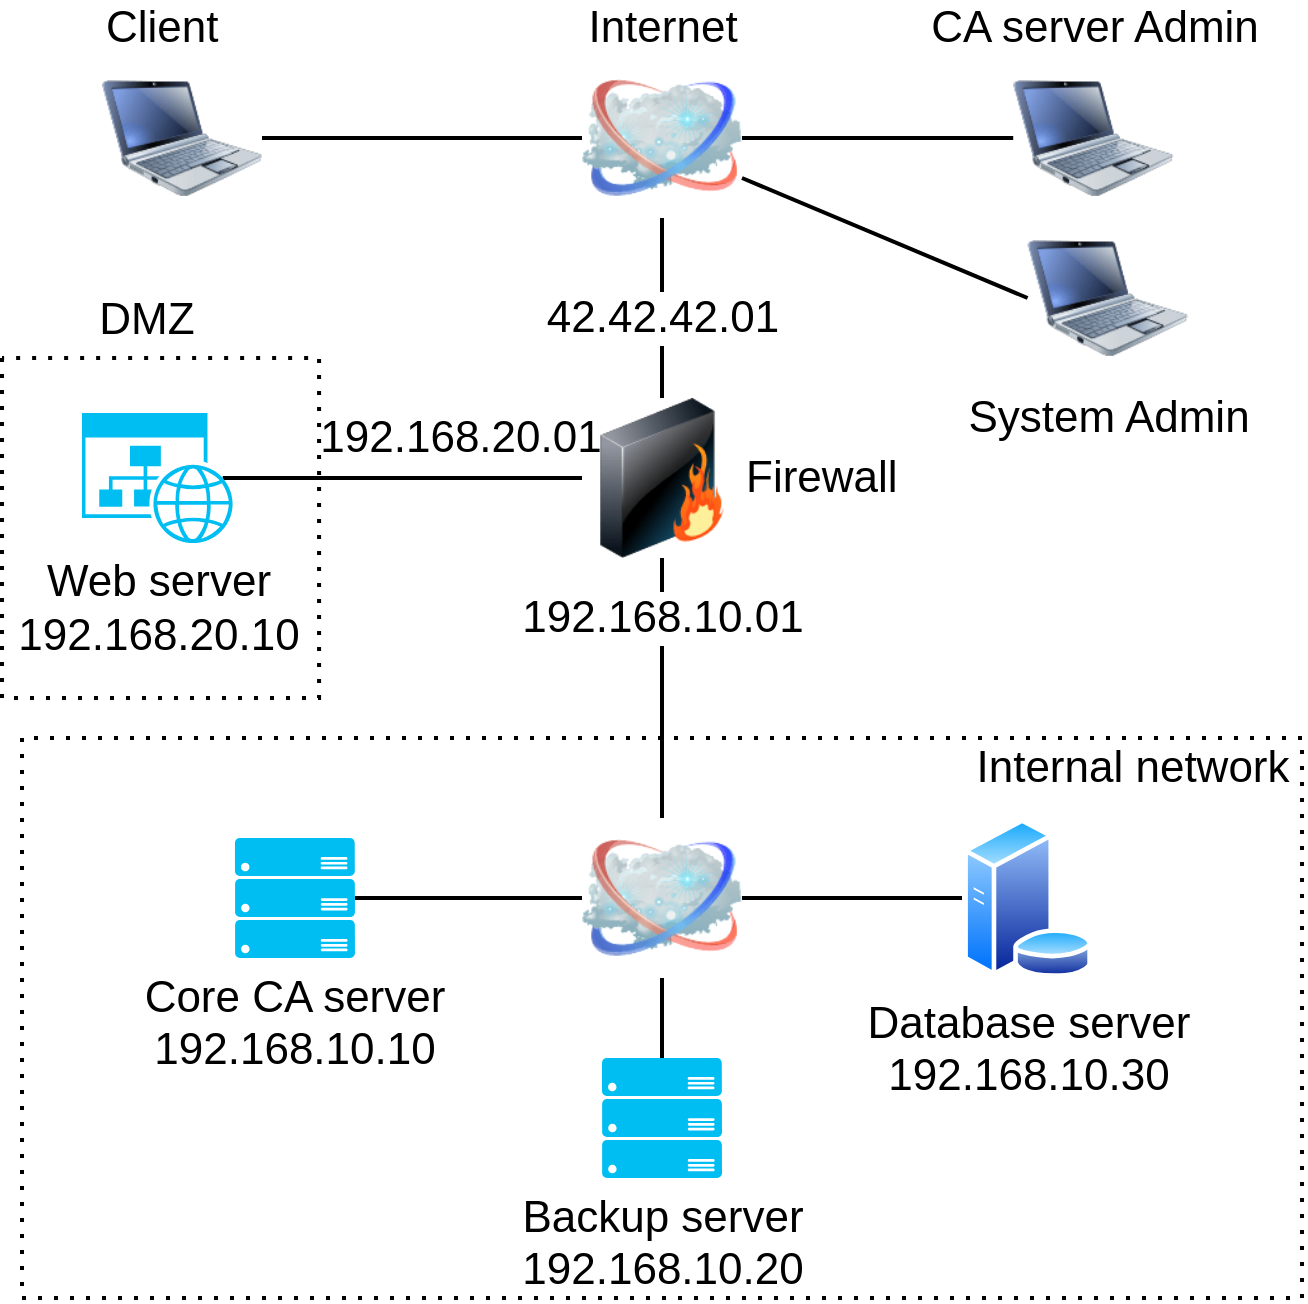 <mxfile version="15.4.3" type="device"><diagram name="Page-1" id="55a83fd1-7818-8e21-69c5-c3457e3827bb"><mxGraphModel dx="1422" dy="911" grid="1" gridSize="10" guides="1" tooltips="1" connect="1" arrows="1" fold="1" page="1" pageScale="1" pageWidth="1100" pageHeight="850" background="none" math="0" shadow="0"><root><mxCell id="0"/><mxCell id="1" parent="0"/><mxCell id="NOLhWIY8n25giz7VQf3V-10" value="" style="edgeStyle=none;rounded=0;orthogonalLoop=1;jettySize=auto;html=1;exitX=0.5;exitY=1;exitDx=0;exitDy=0;entryX=0.5;entryY=0;entryDx=0;entryDy=0;entryPerimeter=0;fontSize=22;endArrow=none;endFill=0;strokeWidth=2;" parent="1" target="NOLhWIY8n25giz7VQf3V-9" edge="1"><mxGeometry x="0.5" relative="1" as="geometry"><mxPoint x="520" y="590.0" as="sourcePoint"/><mxPoint as="offset"/></mxGeometry></mxCell><mxCell id="NOLhWIY8n25giz7VQf3V-11" value="" style="edgeStyle=none;rounded=0;orthogonalLoop=1;jettySize=auto;html=1;exitX=1;exitY=0.5;exitDx=0;exitDy=0;entryX=0;entryY=0.5;entryDx=0;entryDy=0;fontSize=22;endArrow=none;endFill=0;strokeWidth=2;" parent="1" target="NOLhWIY8n25giz7VQf3V-8" edge="1"><mxGeometry x="0.291" y="5" relative="1" as="geometry"><mxPoint x="560" y="550.0" as="sourcePoint"/><mxPoint as="offset"/></mxGeometry></mxCell><mxCell id="NOLhWIY8n25giz7VQf3V-14" value="" style="edgeStyle=none;rounded=0;orthogonalLoop=1;jettySize=auto;html=1;exitX=0;exitY=0.5;exitDx=0;exitDy=0;entryX=1;entryY=0.5;entryDx=0;entryDy=0;entryPerimeter=0;fontSize=22;endArrow=none;endFill=0;strokeWidth=2;" parent="1" target="NOLhWIY8n25giz7VQf3V-13" edge="1"><mxGeometry x="0.214" y="2" relative="1" as="geometry"><mxPoint x="480" y="550.0" as="sourcePoint"/><mxPoint as="offset"/></mxGeometry></mxCell><mxCell id="NOLhWIY8n25giz7VQf3V-19" value="192.168.10.01" style="edgeStyle=none;rounded=0;orthogonalLoop=1;jettySize=auto;html=1;exitX=0.5;exitY=0;exitDx=0;exitDy=0;entryX=0.5;entryY=1;entryDx=0;entryDy=0;fontFamily=Helvetica;fontSize=22;endArrow=none;endFill=0;strokeWidth=2;verticalAlign=middle;" parent="1" target="69ecfefc5c41e42c-3" edge="1" source="NOLhWIY8n25giz7VQf3V-20"><mxGeometry x="0.538" relative="1" as="geometry"><mxPoint x="520" y="490.0" as="sourcePoint"/><mxPoint as="offset"/></mxGeometry></mxCell><mxCell id="NOLhWIY8n25giz7VQf3V-3" style="rounded=0;orthogonalLoop=1;jettySize=auto;html=1;exitX=1;exitY=0.75;exitDx=0;exitDy=0;entryX=0;entryY=0.5;entryDx=0;entryDy=0;fontSize=22;endArrow=none;endFill=0;strokeWidth=2;" parent="1" source="69ecfefc5c41e42c-2" target="NOLhWIY8n25giz7VQf3V-2" edge="1"><mxGeometry relative="1" as="geometry"/></mxCell><mxCell id="ik4qUNYvJlG83BR9xQAL-1" style="rounded=0;orthogonalLoop=1;jettySize=auto;html=1;exitX=0;exitY=0.5;exitDx=0;exitDy=0;entryX=1;entryY=0.5;entryDx=0;entryDy=0;endArrow=none;endFill=0;strokeWidth=2;" edge="1" parent="1" source="69ecfefc5c41e42c-2" target="69ecfefc5c41e42c-9"><mxGeometry relative="1" as="geometry"/></mxCell><mxCell id="69ecfefc5c41e42c-2" value="Internet" style="image;html=1;labelBackgroundColor=#ffffff;image=img/lib/clip_art/networking/Cloud_128x128.png;rounded=1;shadow=0;comic=0;strokeWidth=2;fontSize=22;labelPosition=center;verticalLabelPosition=top;align=center;verticalAlign=bottom;" parent="1" vertex="1"><mxGeometry x="480" y="130" width="80" height="80" as="geometry"/></mxCell><mxCell id="69ecfefc5c41e42c-19" style="edgeStyle=none;rounded=0;html=1;labelBackgroundColor=none;endArrow=none;strokeWidth=2;fontFamily=Verdana;fontSize=22" parent="1" source="69ecfefc5c41e42c-3" target="69ecfefc5c41e42c-2" edge="1"><mxGeometry relative="1" as="geometry"/></mxCell><mxCell id="NOLhWIY8n25giz7VQf3V-24" value="42.42.42.01" style="edgeLabel;html=1;align=center;verticalAlign=middle;resizable=0;points=[];fontSize=22;fontFamily=Helvetica;" parent="69ecfefc5c41e42c-19" vertex="1" connectable="0"><mxGeometry x="-0.264" relative="1" as="geometry"><mxPoint y="-7" as="offset"/></mxGeometry></mxCell><mxCell id="NOLhWIY8n25giz7VQf3V-16" value="192.168.20.01" style="edgeStyle=none;rounded=0;orthogonalLoop=1;jettySize=auto;html=1;exitX=0;exitY=0.5;exitDx=0;exitDy=0;entryX=0.92;entryY=0.5;entryDx=0;entryDy=0;entryPerimeter=0;fontSize=22;endArrow=none;endFill=0;strokeWidth=2;horizontal=1;" parent="1" source="69ecfefc5c41e42c-3" target="NOLhWIY8n25giz7VQf3V-15" edge="1"><mxGeometry x="-0.315" y="-20" relative="1" as="geometry"><mxPoint as="offset"/></mxGeometry></mxCell><mxCell id="69ecfefc5c41e42c-3" value="Firewall" style="image;html=1;labelBackgroundColor=#ffffff;image=img/lib/clip_art/networking/Firewall_128x128.png;rounded=1;shadow=0;comic=0;strokeWidth=2;fontSize=22;labelPosition=right;verticalLabelPosition=middle;align=left;verticalAlign=middle;" parent="1" vertex="1"><mxGeometry x="480" y="300" width="80" height="80" as="geometry"/></mxCell><mxCell id="69ecfefc5c41e42c-9" value="&lt;div&gt;Client&lt;/div&gt;" style="image;html=1;labelBackgroundColor=#ffffff;image=img/lib/clip_art/computers/Netbook_128x128.png;rounded=1;shadow=0;comic=0;strokeColor=#000000;strokeWidth=2;fillColor=#FFFFFF;fontSize=22;fontColor=#000000;labelPosition=center;verticalLabelPosition=top;align=left;verticalAlign=bottom;" parent="1" vertex="1"><mxGeometry x="240" y="130" width="80" height="80" as="geometry"/></mxCell><mxCell id="NOLhWIY8n25giz7VQf3V-2" value="System Admin" style="image;html=1;labelBackgroundColor=#ffffff;image=img/lib/clip_art/computers/Netbook_128x128.png;rounded=1;shadow=0;comic=0;strokeColor=#000000;strokeWidth=2;fillColor=#FFFFFF;fontSize=22;fontColor=#000000;labelPosition=center;verticalLabelPosition=bottom;align=center;verticalAlign=top;" parent="1" vertex="1"><mxGeometry x="702.8" y="210" width="80" height="80" as="geometry"/></mxCell><mxCell id="NOLhWIY8n25giz7VQf3V-6" value="" style="endArrow=none;dashed=1;html=1;dashPattern=1 3;strokeWidth=2;rounded=0;fontSize=22;" parent="1" edge="1"><mxGeometry width="50" height="50" relative="1" as="geometry"><mxPoint x="190" y="280" as="sourcePoint"/><mxPoint x="190" y="280" as="targetPoint"/><Array as="points"><mxPoint x="190" y="450"/><mxPoint x="348.53" y="450"/><mxPoint x="348.53" y="280"/></Array></mxGeometry></mxCell><mxCell id="NOLhWIY8n25giz7VQf3V-7" value="DMZ" style="edgeLabel;html=1;align=center;verticalAlign=middle;resizable=0;points=[];fontSize=22;" parent="NOLhWIY8n25giz7VQf3V-6" vertex="1" connectable="0"><mxGeometry x="0.041" relative="1" as="geometry"><mxPoint x="-87" y="-176" as="offset"/></mxGeometry></mxCell><mxCell id="NOLhWIY8n25giz7VQf3V-8" value="&lt;div&gt;Database server&lt;br&gt;&lt;/div&gt;&lt;div&gt;192.168.10.30&lt;/div&gt;" style="aspect=fixed;perimeter=ellipsePerimeter;html=1;align=center;shadow=0;dashed=0;spacingTop=3;image;image=img/lib/active_directory/database_server.svg;rounded=1;labelBackgroundColor=#ffffff;comic=0;fontSize=22;strokeWidth=2;fillColor=#FFFFFF;" parent="1" vertex="1"><mxGeometry x="670" y="510" width="65.6" height="80" as="geometry"/></mxCell><mxCell id="NOLhWIY8n25giz7VQf3V-9" value="&lt;div&gt;Backup server&lt;br&gt;&lt;/div&gt;&lt;div&gt;192.168.10.20&lt;/div&gt;" style="verticalLabelPosition=bottom;html=1;verticalAlign=top;align=center;strokeColor=none;fillColor=#00BEF2;shape=mxgraph.azure.server_rack;rounded=1;shadow=0;labelBackgroundColor=#ffffff;comic=0;fontSize=22;" parent="1" vertex="1"><mxGeometry x="490" y="630" width="60" height="60" as="geometry"/></mxCell><mxCell id="NOLhWIY8n25giz7VQf3V-13" value="&lt;div&gt;Core CA server&lt;br&gt;&lt;/div&gt;&lt;div&gt;192.168.10.10&lt;/div&gt;" style="verticalLabelPosition=bottom;html=1;verticalAlign=top;align=center;strokeColor=none;fillColor=#00BEF2;shape=mxgraph.azure.server_rack;rounded=1;shadow=0;labelBackgroundColor=#ffffff;comic=0;fontSize=22;" parent="1" vertex="1"><mxGeometry x="306.48" y="520" width="60" height="60" as="geometry"/></mxCell><mxCell id="NOLhWIY8n25giz7VQf3V-15" value="&lt;div&gt;Web server&lt;br&gt;&lt;/div&gt;&lt;div&gt;192.168.20.10&lt;/div&gt;" style="verticalLabelPosition=bottom;html=1;verticalAlign=middle;align=center;strokeColor=none;fillColor=#00BEF2;shape=mxgraph.azure.website_generic;pointerEvents=1;rounded=1;shadow=0;labelBackgroundColor=#ffffff;comic=0;fontSize=22;" parent="1" vertex="1"><mxGeometry x="230" y="307.5" width="76.48" height="65" as="geometry"/></mxCell><mxCell id="NOLhWIY8n25giz7VQf3V-20" value="" style="image;html=1;labelBackgroundColor=default;image=img/lib/clip_art/networking/Cloud_128x128.png;rounded=1;shadow=0;comic=0;strokeWidth=2;fontSize=22;labelPosition=left;verticalLabelPosition=bottom;align=right;verticalAlign=top;labelBorderColor=none;whiteSpace=wrap;" parent="1" vertex="1"><mxGeometry x="480" y="510" width="80" height="80" as="geometry"/></mxCell><mxCell id="NOLhWIY8n25giz7VQf3V-22" value="" style="endArrow=none;dashed=1;html=1;dashPattern=1 3;strokeWidth=2;rounded=0;fontFamily=Helvetica;fontSize=22;verticalAlign=middle;" parent="1" edge="1"><mxGeometry width="50" height="50" relative="1" as="geometry"><mxPoint x="200" y="750" as="sourcePoint"/><mxPoint x="200" y="750" as="targetPoint"/><Array as="points"><mxPoint x="840" y="750"/><mxPoint x="840" y="470"/><mxPoint x="200" y="470"/></Array></mxGeometry></mxCell><mxCell id="NOLhWIY8n25giz7VQf3V-23" value="Internal network" style="text;html=1;align=center;verticalAlign=middle;resizable=0;points=[];autosize=1;strokeColor=none;fillColor=none;fontSize=22;fontFamily=Helvetica;" parent="1" vertex="1"><mxGeometry x="670" y="470" width="170" height="30" as="geometry"/></mxCell><mxCell id="ik4qUNYvJlG83BR9xQAL-3" style="edgeStyle=none;rounded=0;orthogonalLoop=1;jettySize=auto;html=1;exitX=0;exitY=0.5;exitDx=0;exitDy=0;entryX=1;entryY=0.5;entryDx=0;entryDy=0;endArrow=none;endFill=0;strokeWidth=2;" edge="1" parent="1" source="ik4qUNYvJlG83BR9xQAL-2" target="69ecfefc5c41e42c-2"><mxGeometry relative="1" as="geometry"/></mxCell><mxCell id="ik4qUNYvJlG83BR9xQAL-2" value="CA server Admin" style="image;html=1;labelBackgroundColor=#ffffff;image=img/lib/clip_art/computers/Netbook_128x128.png;rounded=1;shadow=0;comic=0;strokeColor=#000000;strokeWidth=2;fillColor=#FFFFFF;fontSize=22;fontColor=#000000;labelPosition=center;verticalLabelPosition=top;align=center;verticalAlign=bottom;" vertex="1" parent="1"><mxGeometry x="695.6" y="130" width="80" height="80" as="geometry"/></mxCell></root></mxGraphModel></diagram></mxfile>